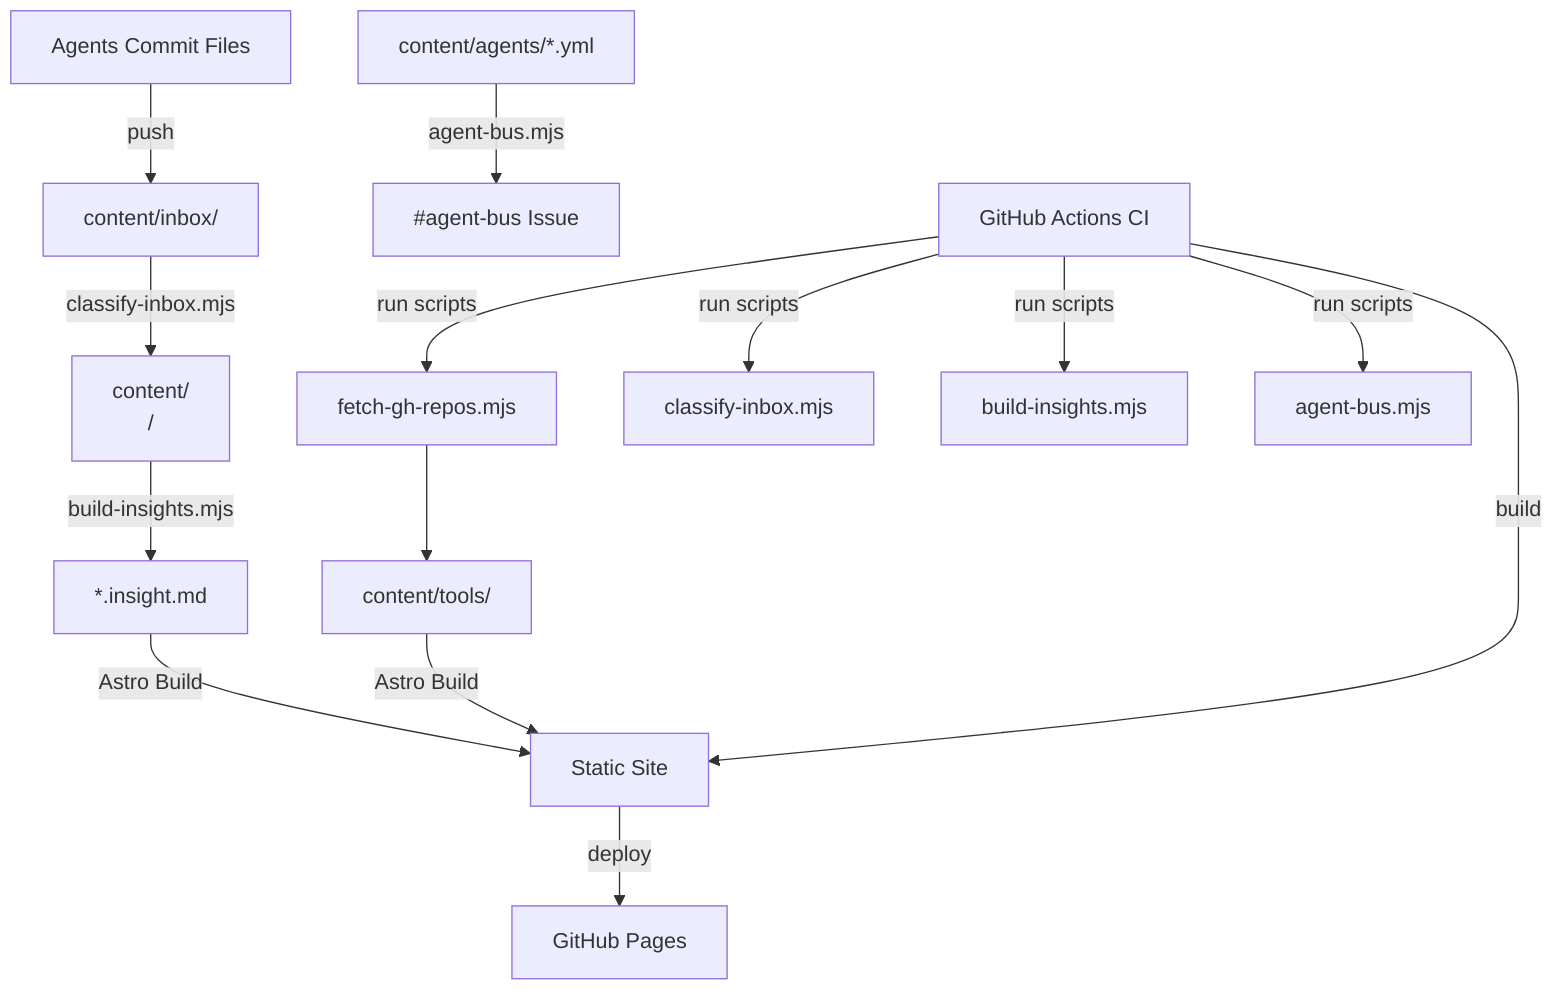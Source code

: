 flowchart TD
    Agents["Agents Commit Files"] -->|"push"| Inbox["content/inbox/"]
    Inbox -->|"classify-inbox.mjs"| Classified["content/<section>/"]
    AgentsManifest["content/agents/*.yml"] -->|"agent-bus.mjs"| GitHubIssue["#agent-bus Issue"]
    RepoScan["fetch-gh-repos.mjs"] --> ToolsDir["content/tools/"]
    Classified -->|"build-insights.mjs"| Insights["*.insight.md"]
    ToolsDir -->|"Astro Build"| Site["Static Site"]
    Insights -->|"Astro Build"| Site
    GitHubActions["GitHub Actions CI"] -->|"run scripts"| RepoScan
    GitHubActions -->|"run scripts"| ClassifyScript[classify-inbox.mjs]
    GitHubActions -->|"run scripts"| InsightsScript[build-insights.mjs]
    GitHubActions -->|"run scripts"| AgentBusScript[agent-bus.mjs]
    GitHubActions -->|"build"| Site
    Site -->|"deploy"| GitHubPages["GitHub Pages"]